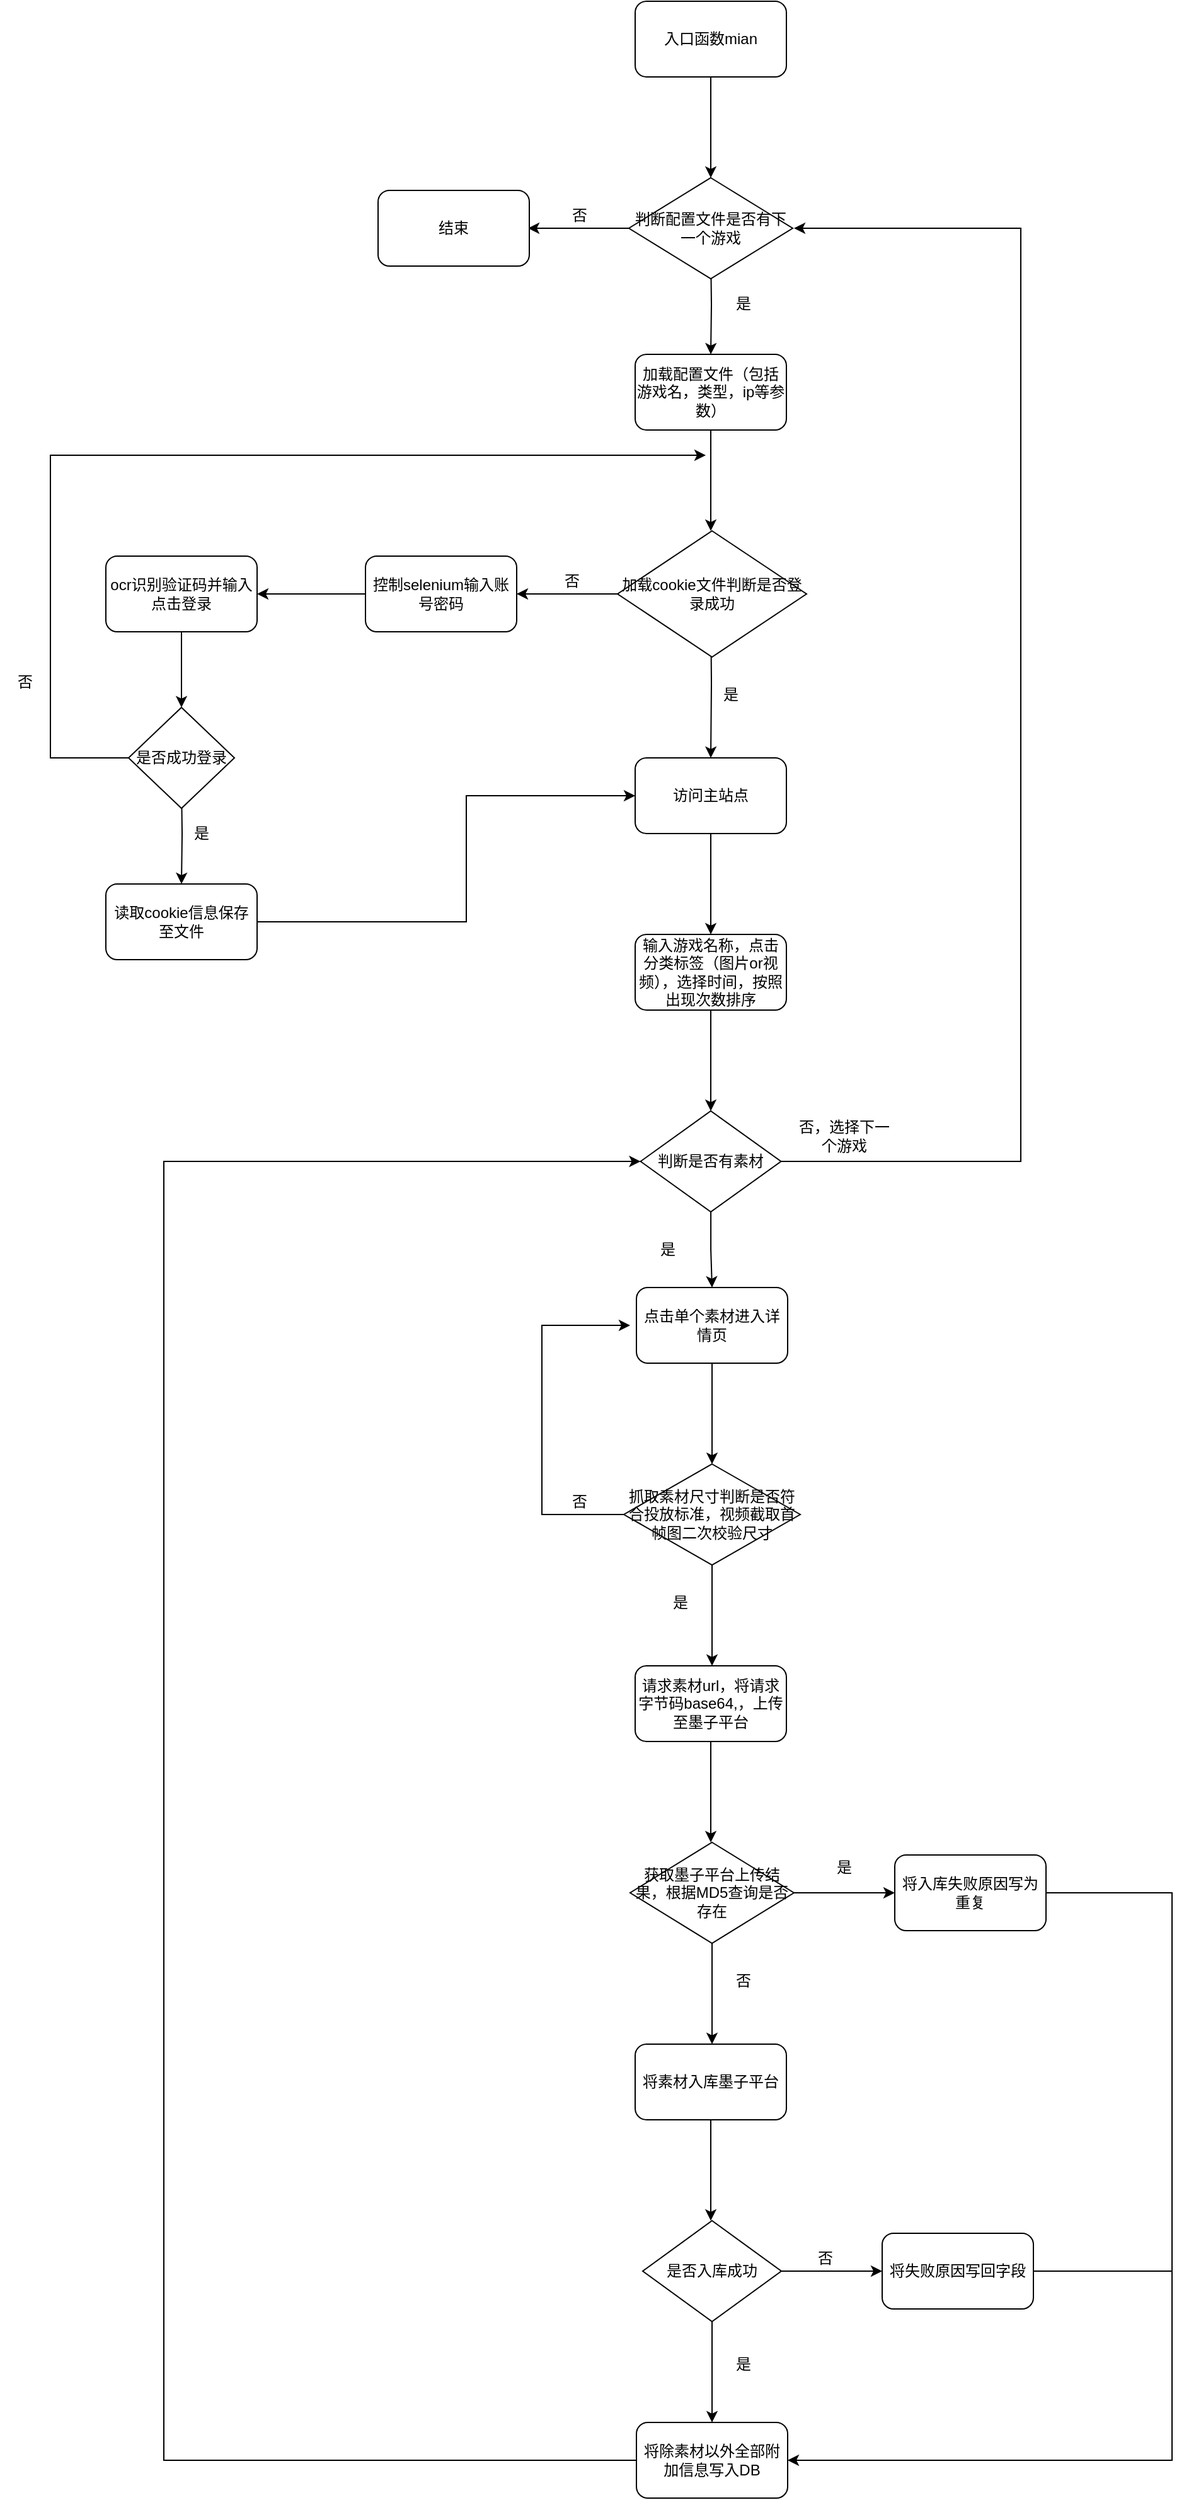 <mxfile version="13.1.2" type="github">
  <diagram id="p9GKVeXCKmzocafRCDdT" name="Page-1">
    <mxGraphModel dx="2249" dy="762" grid="1" gridSize="10" guides="1" tooltips="1" connect="1" arrows="1" fold="1" page="1" pageScale="1" pageWidth="827" pageHeight="1169" math="0" shadow="0">
      <root>
        <mxCell id="0" />
        <mxCell id="1" parent="0" />
        <mxCell id="aDOkuoPpAw3VdfBN802Z-3" value="" style="edgeStyle=orthogonalEdgeStyle;rounded=0;orthogonalLoop=1;jettySize=auto;html=1;" parent="1" source="aDOkuoPpAw3VdfBN802Z-1" edge="1">
          <mxGeometry relative="1" as="geometry">
            <mxPoint x="364" y="160" as="targetPoint" />
          </mxGeometry>
        </mxCell>
        <mxCell id="aDOkuoPpAw3VdfBN802Z-1" value="入口函数mian" style="rounded=1;whiteSpace=wrap;html=1;" parent="1" vertex="1">
          <mxGeometry x="304" y="20" width="120" height="60" as="geometry" />
        </mxCell>
        <mxCell id="fAoQkqulBGnBAQF4vao8-2" value="" style="edgeStyle=orthogonalEdgeStyle;rounded=0;orthogonalLoop=1;jettySize=auto;html=1;" edge="1" parent="1">
          <mxGeometry relative="1" as="geometry">
            <mxPoint x="364" y="360" as="sourcePoint" />
            <mxPoint x="364" y="440" as="targetPoint" />
          </mxGeometry>
        </mxCell>
        <mxCell id="fAoQkqulBGnBAQF4vao8-94" value="" style="edgeStyle=orthogonalEdgeStyle;rounded=0;orthogonalLoop=1;jettySize=auto;html=1;" edge="1" parent="1" target="fAoQkqulBGnBAQF4vao8-93">
          <mxGeometry relative="1" as="geometry">
            <mxPoint x="364" y="220" as="sourcePoint" />
          </mxGeometry>
        </mxCell>
        <mxCell id="fAoQkqulBGnBAQF4vao8-93" value="加载配置文件（包括游戏名，类型，ip等参数）" style="rounded=1;whiteSpace=wrap;html=1;" vertex="1" parent="1">
          <mxGeometry x="304" y="300" width="120" height="60" as="geometry" />
        </mxCell>
        <mxCell id="fAoQkqulBGnBAQF4vao8-6" value="" style="edgeStyle=orthogonalEdgeStyle;rounded=0;orthogonalLoop=1;jettySize=auto;html=1;" edge="1" parent="1" target="fAoQkqulBGnBAQF4vao8-5">
          <mxGeometry relative="1" as="geometry">
            <mxPoint x="364" y="500" as="sourcePoint" />
          </mxGeometry>
        </mxCell>
        <mxCell id="fAoQkqulBGnBAQF4vao8-36" value="" style="edgeStyle=orthogonalEdgeStyle;rounded=0;orthogonalLoop=1;jettySize=auto;html=1;" edge="1" parent="1" source="fAoQkqulBGnBAQF4vao8-5" target="fAoQkqulBGnBAQF4vao8-35">
          <mxGeometry relative="1" as="geometry" />
        </mxCell>
        <mxCell id="fAoQkqulBGnBAQF4vao8-5" value="访问主站点" style="rounded=1;whiteSpace=wrap;html=1;" vertex="1" parent="1">
          <mxGeometry x="304" y="620" width="120" height="60" as="geometry" />
        </mxCell>
        <mxCell id="fAoQkqulBGnBAQF4vao8-39" value="" style="edgeStyle=orthogonalEdgeStyle;rounded=0;orthogonalLoop=1;jettySize=auto;html=1;" edge="1" parent="1" source="fAoQkqulBGnBAQF4vao8-35">
          <mxGeometry relative="1" as="geometry">
            <mxPoint x="364" y="900" as="targetPoint" />
          </mxGeometry>
        </mxCell>
        <mxCell id="fAoQkqulBGnBAQF4vao8-35" value="输入游戏名称，点击分类标签（图片or视频），选择时间，按照出现次数排序" style="rounded=1;whiteSpace=wrap;html=1;" vertex="1" parent="1">
          <mxGeometry x="304" y="760" width="120" height="60" as="geometry" />
        </mxCell>
        <mxCell id="fAoQkqulBGnBAQF4vao8-13" value="" style="edgeStyle=orthogonalEdgeStyle;rounded=0;orthogonalLoop=1;jettySize=auto;html=1;" edge="1" parent="1" source="fAoQkqulBGnBAQF4vao8-3" target="fAoQkqulBGnBAQF4vao8-12">
          <mxGeometry relative="1" as="geometry" />
        </mxCell>
        <mxCell id="fAoQkqulBGnBAQF4vao8-3" value="控制selenium输入账号密码" style="rounded=1;whiteSpace=wrap;html=1;" vertex="1" parent="1">
          <mxGeometry x="90" y="460" width="120" height="60" as="geometry" />
        </mxCell>
        <mxCell id="fAoQkqulBGnBAQF4vao8-18" value="" style="edgeStyle=orthogonalEdgeStyle;rounded=0;orthogonalLoop=1;jettySize=auto;html=1;" edge="1" parent="1" source="fAoQkqulBGnBAQF4vao8-12">
          <mxGeometry relative="1" as="geometry">
            <mxPoint x="-56" y="580" as="targetPoint" />
          </mxGeometry>
        </mxCell>
        <mxCell id="fAoQkqulBGnBAQF4vao8-12" value="ocr识别验证码并输入点击登录" style="rounded=1;whiteSpace=wrap;html=1;" vertex="1" parent="1">
          <mxGeometry x="-116" y="460" width="120" height="60" as="geometry" />
        </mxCell>
        <mxCell id="fAoQkqulBGnBAQF4vao8-20" value="" style="edgeStyle=orthogonalEdgeStyle;rounded=0;orthogonalLoop=1;jettySize=auto;html=1;" edge="1" parent="1" target="fAoQkqulBGnBAQF4vao8-19">
          <mxGeometry relative="1" as="geometry">
            <mxPoint x="-56" y="640" as="sourcePoint" />
          </mxGeometry>
        </mxCell>
        <mxCell id="fAoQkqulBGnBAQF4vao8-37" style="edgeStyle=orthogonalEdgeStyle;rounded=0;orthogonalLoop=1;jettySize=auto;html=1;exitX=1;exitY=0.5;exitDx=0;exitDy=0;entryX=0;entryY=0.5;entryDx=0;entryDy=0;" edge="1" parent="1" source="fAoQkqulBGnBAQF4vao8-19" target="fAoQkqulBGnBAQF4vao8-5">
          <mxGeometry relative="1" as="geometry">
            <mxPoint x="120" y="650" as="targetPoint" />
            <Array as="points">
              <mxPoint x="170" y="750" />
              <mxPoint x="170" y="650" />
            </Array>
          </mxGeometry>
        </mxCell>
        <mxCell id="fAoQkqulBGnBAQF4vao8-19" value="读取cookie信息保存至文件" style="rounded=1;whiteSpace=wrap;html=1;" vertex="1" parent="1">
          <mxGeometry x="-116" y="720" width="120" height="60" as="geometry" />
        </mxCell>
        <mxCell id="fAoQkqulBGnBAQF4vao8-7" value="是" style="text;html=1;strokeColor=none;fillColor=none;align=center;verticalAlign=middle;whiteSpace=wrap;rounded=0;" vertex="1" parent="1">
          <mxGeometry x="360" y="560" width="40" height="20" as="geometry" />
        </mxCell>
        <mxCell id="fAoQkqulBGnBAQF4vao8-21" value="是" style="text;html=1;strokeColor=none;fillColor=none;align=center;verticalAlign=middle;whiteSpace=wrap;rounded=0;" vertex="1" parent="1">
          <mxGeometry x="-60" y="670" width="40" height="20" as="geometry" />
        </mxCell>
        <mxCell id="fAoQkqulBGnBAQF4vao8-32" style="edgeStyle=orthogonalEdgeStyle;rounded=0;orthogonalLoop=1;jettySize=auto;html=1;exitX=0;exitY=0.5;exitDx=0;exitDy=0;" edge="1" parent="1" source="fAoQkqulBGnBAQF4vao8-22">
          <mxGeometry relative="1" as="geometry">
            <mxPoint x="360" y="380" as="targetPoint" />
            <Array as="points">
              <mxPoint x="-160" y="620" />
              <mxPoint x="-160" y="380" />
            </Array>
          </mxGeometry>
        </mxCell>
        <mxCell id="fAoQkqulBGnBAQF4vao8-22" value="是否成功登录" style="rhombus;whiteSpace=wrap;html=1;" vertex="1" parent="1">
          <mxGeometry x="-98" y="580" width="84" height="80" as="geometry" />
        </mxCell>
        <mxCell id="fAoQkqulBGnBAQF4vao8-27" value="" style="edgeStyle=orthogonalEdgeStyle;rounded=0;orthogonalLoop=1;jettySize=auto;html=1;" edge="1" parent="1" source="fAoQkqulBGnBAQF4vao8-24">
          <mxGeometry relative="1" as="geometry">
            <mxPoint x="210" y="490" as="targetPoint" />
          </mxGeometry>
        </mxCell>
        <mxCell id="fAoQkqulBGnBAQF4vao8-24" value="&lt;span&gt;加载cookie文件判断是否登录成功&lt;/span&gt;" style="rhombus;whiteSpace=wrap;html=1;" vertex="1" parent="1">
          <mxGeometry x="290" y="440" width="150" height="100" as="geometry" />
        </mxCell>
        <mxCell id="fAoQkqulBGnBAQF4vao8-28" value="否" style="text;html=1;strokeColor=none;fillColor=none;align=center;verticalAlign=middle;whiteSpace=wrap;rounded=0;" vertex="1" parent="1">
          <mxGeometry x="234" y="470" width="40" height="20" as="geometry" />
        </mxCell>
        <mxCell id="fAoQkqulBGnBAQF4vao8-33" value="否" style="text;html=1;strokeColor=none;fillColor=none;align=center;verticalAlign=middle;whiteSpace=wrap;rounded=0;" vertex="1" parent="1">
          <mxGeometry x="-200" y="550" width="40" height="20" as="geometry" />
        </mxCell>
        <mxCell id="fAoQkqulBGnBAQF4vao8-42" value="" style="edgeStyle=orthogonalEdgeStyle;rounded=0;orthogonalLoop=1;jettySize=auto;html=1;" edge="1" parent="1" source="fAoQkqulBGnBAQF4vao8-40" target="fAoQkqulBGnBAQF4vao8-49">
          <mxGeometry relative="1" as="geometry">
            <mxPoint x="365" y="1060" as="targetPoint" />
          </mxGeometry>
        </mxCell>
        <mxCell id="fAoQkqulBGnBAQF4vao8-103" value="" style="edgeStyle=orthogonalEdgeStyle;rounded=0;orthogonalLoop=1;jettySize=auto;html=1;" edge="1" parent="1" source="fAoQkqulBGnBAQF4vao8-40">
          <mxGeometry relative="1" as="geometry">
            <mxPoint x="430" y="200" as="targetPoint" />
            <Array as="points">
              <mxPoint x="610" y="940" />
              <mxPoint x="610" y="200" />
            </Array>
          </mxGeometry>
        </mxCell>
        <mxCell id="fAoQkqulBGnBAQF4vao8-40" value="判断是否有素材" style="rhombus;whiteSpace=wrap;html=1;" vertex="1" parent="1">
          <mxGeometry x="308.25" y="900" width="111.5" height="80" as="geometry" />
        </mxCell>
        <mxCell id="fAoQkqulBGnBAQF4vao8-45" value="否，选择下一个游戏" style="text;html=1;strokeColor=none;fillColor=none;align=center;verticalAlign=middle;whiteSpace=wrap;rounded=0;" vertex="1" parent="1">
          <mxGeometry x="430" y="910" width="80" height="20" as="geometry" />
        </mxCell>
        <mxCell id="fAoQkqulBGnBAQF4vao8-47" value="是" style="text;html=1;strokeColor=none;fillColor=none;align=center;verticalAlign=middle;whiteSpace=wrap;rounded=0;" vertex="1" parent="1">
          <mxGeometry x="310" y="1000" width="40" height="20" as="geometry" />
        </mxCell>
        <mxCell id="fAoQkqulBGnBAQF4vao8-51" value="" style="edgeStyle=orthogonalEdgeStyle;rounded=0;orthogonalLoop=1;jettySize=auto;html=1;" edge="1" parent="1" source="fAoQkqulBGnBAQF4vao8-49">
          <mxGeometry relative="1" as="geometry">
            <mxPoint x="365" y="1180" as="targetPoint" />
          </mxGeometry>
        </mxCell>
        <mxCell id="fAoQkqulBGnBAQF4vao8-49" value="&lt;span&gt;点击单个素材进入详情页&lt;/span&gt;" style="rounded=1;whiteSpace=wrap;html=1;" vertex="1" parent="1">
          <mxGeometry x="305" y="1040" width="120" height="60" as="geometry" />
        </mxCell>
        <mxCell id="fAoQkqulBGnBAQF4vao8-54" value="" style="edgeStyle=orthogonalEdgeStyle;rounded=0;orthogonalLoop=1;jettySize=auto;html=1;" edge="1" parent="1" source="fAoQkqulBGnBAQF4vao8-52">
          <mxGeometry relative="1" as="geometry">
            <mxPoint x="300" y="1070" as="targetPoint" />
            <Array as="points">
              <mxPoint x="230" y="1220" />
              <mxPoint x="230" y="1070" />
            </Array>
          </mxGeometry>
        </mxCell>
        <mxCell id="fAoQkqulBGnBAQF4vao8-58" value="" style="edgeStyle=orthogonalEdgeStyle;rounded=0;orthogonalLoop=1;jettySize=auto;html=1;" edge="1" parent="1" source="fAoQkqulBGnBAQF4vao8-52">
          <mxGeometry relative="1" as="geometry">
            <mxPoint x="365" y="1340" as="targetPoint" />
          </mxGeometry>
        </mxCell>
        <mxCell id="fAoQkqulBGnBAQF4vao8-52" value="抓取素材尺寸判断是否符合投放标准，视频截取首帧图二次校验尺寸" style="rhombus;whiteSpace=wrap;html=1;" vertex="1" parent="1">
          <mxGeometry x="295" y="1180" width="140" height="80" as="geometry" />
        </mxCell>
        <mxCell id="fAoQkqulBGnBAQF4vao8-56" value="否" style="text;html=1;strokeColor=none;fillColor=none;align=center;verticalAlign=middle;whiteSpace=wrap;rounded=0;" vertex="1" parent="1">
          <mxGeometry x="240" y="1200" width="40" height="20" as="geometry" />
        </mxCell>
        <mxCell id="fAoQkqulBGnBAQF4vao8-59" value="是" style="text;html=1;strokeColor=none;fillColor=none;align=center;verticalAlign=middle;whiteSpace=wrap;rounded=0;" vertex="1" parent="1">
          <mxGeometry x="320" y="1280" width="40" height="20" as="geometry" />
        </mxCell>
        <mxCell id="fAoQkqulBGnBAQF4vao8-62" value="" style="edgeStyle=orthogonalEdgeStyle;rounded=0;orthogonalLoop=1;jettySize=auto;html=1;" edge="1" parent="1" source="fAoQkqulBGnBAQF4vao8-60">
          <mxGeometry relative="1" as="geometry">
            <mxPoint x="364" y="1480" as="targetPoint" />
          </mxGeometry>
        </mxCell>
        <mxCell id="fAoQkqulBGnBAQF4vao8-60" value="请求素材url，将请求字节码base64,，上传至墨子平台" style="rounded=1;whiteSpace=wrap;html=1;" vertex="1" parent="1">
          <mxGeometry x="304" y="1340" width="120" height="60" as="geometry" />
        </mxCell>
        <mxCell id="fAoQkqulBGnBAQF4vao8-67" value="" style="edgeStyle=orthogonalEdgeStyle;rounded=0;orthogonalLoop=1;jettySize=auto;html=1;" edge="1" parent="1" source="fAoQkqulBGnBAQF4vao8-63">
          <mxGeometry relative="1" as="geometry">
            <mxPoint x="365" y="1640" as="targetPoint" />
          </mxGeometry>
        </mxCell>
        <mxCell id="fAoQkqulBGnBAQF4vao8-107" value="" style="edgeStyle=orthogonalEdgeStyle;rounded=0;orthogonalLoop=1;jettySize=auto;html=1;" edge="1" parent="1" source="fAoQkqulBGnBAQF4vao8-63">
          <mxGeometry relative="1" as="geometry">
            <mxPoint x="510" y="1520" as="targetPoint" />
          </mxGeometry>
        </mxCell>
        <mxCell id="fAoQkqulBGnBAQF4vao8-63" value="获取墨子平台上传结果，根据MD5查询是否存在" style="rhombus;whiteSpace=wrap;html=1;" vertex="1" parent="1">
          <mxGeometry x="300" y="1480" width="130" height="80" as="geometry" />
        </mxCell>
        <mxCell id="fAoQkqulBGnBAQF4vao8-69" value="是" style="text;html=1;strokeColor=none;fillColor=none;align=center;verticalAlign=middle;whiteSpace=wrap;rounded=0;" vertex="1" parent="1">
          <mxGeometry x="450" y="1490" width="40" height="20" as="geometry" />
        </mxCell>
        <mxCell id="fAoQkqulBGnBAQF4vao8-70" value="否" style="text;html=1;strokeColor=none;fillColor=none;align=center;verticalAlign=middle;whiteSpace=wrap;rounded=0;" vertex="1" parent="1">
          <mxGeometry x="435" y="1800" width="40" height="20" as="geometry" />
        </mxCell>
        <mxCell id="fAoQkqulBGnBAQF4vao8-78" value="" style="edgeStyle=orthogonalEdgeStyle;rounded=0;orthogonalLoop=1;jettySize=auto;html=1;" edge="1" parent="1" source="fAoQkqulBGnBAQF4vao8-71">
          <mxGeometry relative="1" as="geometry">
            <mxPoint x="364" y="1780" as="targetPoint" />
          </mxGeometry>
        </mxCell>
        <mxCell id="fAoQkqulBGnBAQF4vao8-71" value="将素材入库墨子平台" style="rounded=1;whiteSpace=wrap;html=1;" vertex="1" parent="1">
          <mxGeometry x="304" y="1640" width="120" height="60" as="geometry" />
        </mxCell>
        <mxCell id="fAoQkqulBGnBAQF4vao8-81" value="" style="edgeStyle=orthogonalEdgeStyle;rounded=0;orthogonalLoop=1;jettySize=auto;html=1;" edge="1" parent="1" source="fAoQkqulBGnBAQF4vao8-79">
          <mxGeometry relative="1" as="geometry">
            <mxPoint x="365" y="1940" as="targetPoint" />
          </mxGeometry>
        </mxCell>
        <mxCell id="fAoQkqulBGnBAQF4vao8-110" value="" style="edgeStyle=orthogonalEdgeStyle;rounded=0;orthogonalLoop=1;jettySize=auto;html=1;" edge="1" parent="1" source="fAoQkqulBGnBAQF4vao8-79">
          <mxGeometry relative="1" as="geometry">
            <mxPoint x="500" y="1820" as="targetPoint" />
          </mxGeometry>
        </mxCell>
        <mxCell id="fAoQkqulBGnBAQF4vao8-79" value="是否入库成功" style="rhombus;whiteSpace=wrap;html=1;" vertex="1" parent="1">
          <mxGeometry x="310" y="1780" width="110" height="80" as="geometry" />
        </mxCell>
        <mxCell id="fAoQkqulBGnBAQF4vao8-84" value="将失败原因写回字段" style="rounded=1;whiteSpace=wrap;html=1;" vertex="1" parent="1">
          <mxGeometry x="500" y="1790" width="120" height="60" as="geometry" />
        </mxCell>
        <mxCell id="fAoQkqulBGnBAQF4vao8-89" style="edgeStyle=orthogonalEdgeStyle;rounded=0;orthogonalLoop=1;jettySize=auto;html=1;exitX=0;exitY=0.5;exitDx=0;exitDy=0;entryX=0;entryY=0.5;entryDx=0;entryDy=0;" edge="1" parent="1" source="fAoQkqulBGnBAQF4vao8-85" target="fAoQkqulBGnBAQF4vao8-40">
          <mxGeometry relative="1" as="geometry">
            <mxPoint x="-40" y="940" as="targetPoint" />
            <Array as="points">
              <mxPoint x="-70" y="1970" />
              <mxPoint x="-70" y="940" />
            </Array>
          </mxGeometry>
        </mxCell>
        <mxCell id="fAoQkqulBGnBAQF4vao8-85" value="将除素材以外全部附加信息写入DB" style="rounded=1;whiteSpace=wrap;html=1;" vertex="1" parent="1">
          <mxGeometry x="305" y="1940" width="120" height="60" as="geometry" />
        </mxCell>
        <mxCell id="fAoQkqulBGnBAQF4vao8-86" value="是" style="text;html=1;strokeColor=none;fillColor=none;align=center;verticalAlign=middle;whiteSpace=wrap;rounded=0;" vertex="1" parent="1">
          <mxGeometry x="370" y="1884" width="40" height="20" as="geometry" />
        </mxCell>
        <mxCell id="fAoQkqulBGnBAQF4vao8-96" value="" style="edgeStyle=orthogonalEdgeStyle;rounded=0;orthogonalLoop=1;jettySize=auto;html=1;" edge="1" parent="1" source="fAoQkqulBGnBAQF4vao8-90">
          <mxGeometry relative="1" as="geometry">
            <mxPoint x="219" y="200" as="targetPoint" />
          </mxGeometry>
        </mxCell>
        <mxCell id="fAoQkqulBGnBAQF4vao8-90" value="判断配置文件是否有下一个游戏" style="rhombus;whiteSpace=wrap;html=1;" vertex="1" parent="1">
          <mxGeometry x="299" y="160" width="130" height="80" as="geometry" />
        </mxCell>
        <mxCell id="fAoQkqulBGnBAQF4vao8-97" value="否" style="text;html=1;strokeColor=none;fillColor=none;align=center;verticalAlign=middle;whiteSpace=wrap;rounded=0;" vertex="1" parent="1">
          <mxGeometry x="240" y="180" width="40" height="20" as="geometry" />
        </mxCell>
        <mxCell id="fAoQkqulBGnBAQF4vao8-98" value="结束" style="rounded=1;whiteSpace=wrap;html=1;" vertex="1" parent="1">
          <mxGeometry x="100" y="170" width="120" height="60" as="geometry" />
        </mxCell>
        <mxCell id="fAoQkqulBGnBAQF4vao8-104" value="是" style="text;html=1;strokeColor=none;fillColor=none;align=center;verticalAlign=middle;whiteSpace=wrap;rounded=0;" vertex="1" parent="1">
          <mxGeometry x="370" y="250" width="40" height="20" as="geometry" />
        </mxCell>
        <mxCell id="fAoQkqulBGnBAQF4vao8-105" value="否" style="text;html=1;strokeColor=none;fillColor=none;align=center;verticalAlign=middle;whiteSpace=wrap;rounded=0;" vertex="1" parent="1">
          <mxGeometry x="370" y="1580" width="40" height="20" as="geometry" />
        </mxCell>
        <mxCell id="fAoQkqulBGnBAQF4vao8-112" value="" style="edgeStyle=orthogonalEdgeStyle;rounded=0;orthogonalLoop=1;jettySize=auto;html=1;entryX=1;entryY=0.5;entryDx=0;entryDy=0;" edge="1" parent="1" source="fAoQkqulBGnBAQF4vao8-108" target="fAoQkqulBGnBAQF4vao8-85">
          <mxGeometry relative="1" as="geometry">
            <mxPoint x="710" y="1970" as="targetPoint" />
            <Array as="points">
              <mxPoint x="730" y="1520" />
              <mxPoint x="730" y="1970" />
            </Array>
          </mxGeometry>
        </mxCell>
        <mxCell id="fAoQkqulBGnBAQF4vao8-108" value="将入库失败原因写为重复" style="rounded=1;whiteSpace=wrap;html=1;" vertex="1" parent="1">
          <mxGeometry x="510" y="1490" width="120" height="60" as="geometry" />
        </mxCell>
        <mxCell id="fAoQkqulBGnBAQF4vao8-115" value="" style="endArrow=none;html=1;" edge="1" parent="1">
          <mxGeometry width="50" height="50" relative="1" as="geometry">
            <mxPoint x="620" y="1820" as="sourcePoint" />
            <mxPoint x="730" y="1820" as="targetPoint" />
            <Array as="points" />
          </mxGeometry>
        </mxCell>
      </root>
    </mxGraphModel>
  </diagram>
</mxfile>
